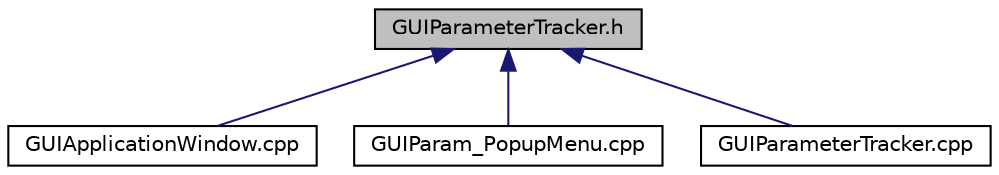 digraph "GUIParameterTracker.h"
{
  edge [fontname="Helvetica",fontsize="10",labelfontname="Helvetica",labelfontsize="10"];
  node [fontname="Helvetica",fontsize="10",shape=record];
  Node32 [label="GUIParameterTracker.h",height=0.2,width=0.4,color="black", fillcolor="grey75", style="filled", fontcolor="black"];
  Node32 -> Node33 [dir="back",color="midnightblue",fontsize="10",style="solid",fontname="Helvetica"];
  Node33 [label="GUIApplicationWindow.cpp",height=0.2,width=0.4,color="black", fillcolor="white", style="filled",URL="$d6/de8/_g_u_i_application_window_8cpp.html"];
  Node32 -> Node34 [dir="back",color="midnightblue",fontsize="10",style="solid",fontname="Helvetica"];
  Node34 [label="GUIParam_PopupMenu.cpp",height=0.2,width=0.4,color="black", fillcolor="white", style="filled",URL="$da/d0e/_g_u_i_param___popup_menu_8cpp.html"];
  Node32 -> Node35 [dir="back",color="midnightblue",fontsize="10",style="solid",fontname="Helvetica"];
  Node35 [label="GUIParameterTracker.cpp",height=0.2,width=0.4,color="black", fillcolor="white", style="filled",URL="$d4/de8/_g_u_i_parameter_tracker_8cpp.html"];
}
